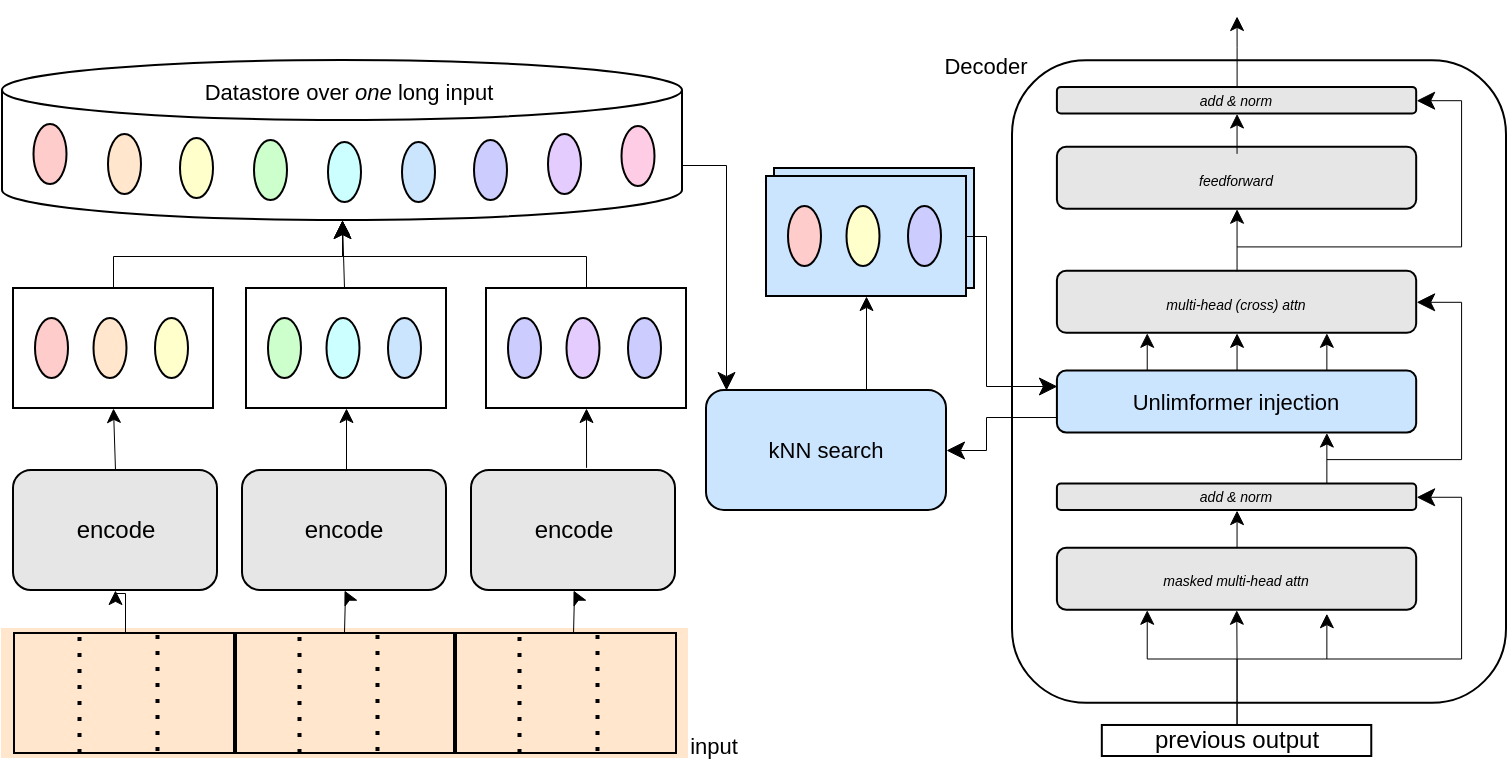 <mxfile version="20.8.9" type="device" pages="2"><diagram id="prtHgNgQTEPvFCAcTncT" name="Page-1"><mxGraphModel dx="2714" dy="1440" grid="1" gridSize="10" guides="1" tooltips="1" connect="1" arrows="1" fold="1" page="1" pageScale="1" pageWidth="900" pageHeight="1600" math="0" shadow="0"><root><mxCell id="0"/><mxCell id="1" parent="0"/><mxCell id="n38l9G54q4JjMqsqrhGY-257" value="" style="rounded=0;whiteSpace=wrap;html=1;strokeColor=none;fontSize=11;fillColor=#FFE6CC;" parent="1" vertex="1"><mxGeometry x="37.5" y="346" width="343.5" height="65" as="geometry"/></mxCell><mxCell id="n38l9G54q4JjMqsqrhGY-250" value="" style="rounded=0;whiteSpace=wrap;html=1;fontSize=11;fillColor=#CCE5FF;container=0;" parent="1" vertex="1"><mxGeometry x="424" y="116" width="100" height="60" as="geometry"/></mxCell><mxCell id="n38l9G54q4JjMqsqrhGY-175" value="" style="group;fillColor=none;container=0;" parent="1" vertex="1" connectable="0"><mxGeometry x="420" y="120" width="130" height="60" as="geometry"/></mxCell><mxCell id="n38l9G54q4JjMqsqrhGY-8" value="encode" style="rounded=1;whiteSpace=wrap;html=1;fillColor=#E6E6E6;" parent="1" vertex="1"><mxGeometry x="43.5" y="267" width="102" height="60" as="geometry"/></mxCell><mxCell id="n38l9G54q4JjMqsqrhGY-80" value="encode" style="rounded=1;whiteSpace=wrap;html=1;fillColor=#E6E6E6;" parent="1" vertex="1"><mxGeometry x="158" y="267" width="102" height="60" as="geometry"/></mxCell><mxCell id="n38l9G54q4JjMqsqrhGY-81" value="encode" style="rounded=1;whiteSpace=wrap;html=1;fillColor=#E6E6E6;" parent="1" vertex="1"><mxGeometry x="272.5" y="267" width="102" height="60" as="geometry"/></mxCell><mxCell id="n38l9G54q4JjMqsqrhGY-207" value="" style="edgeStyle=orthogonalEdgeStyle;rounded=0;orthogonalLoop=1;jettySize=auto;html=1;strokeWidth=0.5;fontSize=11;" parent="1" source="n38l9G54q4JjMqsqrhGY-83" target="n38l9G54q4JjMqsqrhGY-8" edge="1"><mxGeometry relative="1" as="geometry"/></mxCell><mxCell id="n38l9G54q4JjMqsqrhGY-90" value="" style="edgeStyle=orthogonalEdgeStyle;rounded=0;orthogonalLoop=1;jettySize=auto;html=1;strokeWidth=0.5;fontSize=11;" parent="1" target="n38l9G54q4JjMqsqrhGY-80" edge="1"><mxGeometry relative="1" as="geometry"><mxPoint x="209" y="348" as="sourcePoint"/></mxGeometry></mxCell><mxCell id="n38l9G54q4JjMqsqrhGY-91" value="" style="edgeStyle=orthogonalEdgeStyle;rounded=0;orthogonalLoop=1;jettySize=auto;html=1;strokeWidth=0.5;fontSize=11;" parent="1" target="n38l9G54q4JjMqsqrhGY-81" edge="1"><mxGeometry relative="1" as="geometry"><mxPoint x="323.524" y="348" as="sourcePoint"/></mxGeometry></mxCell><mxCell id="n38l9G54q4JjMqsqrhGY-135" value="" style="group" parent="1" vertex="1" connectable="0"><mxGeometry x="543" y="40" width="247" height="370" as="geometry"/></mxCell><mxCell id="n38l9G54q4JjMqsqrhGY-21" value="" style="rounded=1;whiteSpace=wrap;html=1;" parent="n38l9G54q4JjMqsqrhGY-135" vertex="1"><mxGeometry y="22.156" width="247" height="321.257" as="geometry"/></mxCell><mxCell id="n38l9G54q4JjMqsqrhGY-22" value="&lt;i style=&quot;font-size: 7px;&quot;&gt;&lt;font style=&quot;font-size: 7px;&quot;&gt;masked multi-head attn&lt;/font&gt;&lt;br&gt;&lt;/i&gt;" style="rounded=1;whiteSpace=wrap;html=1;fillColor=#E6E6E6;" parent="n38l9G54q4JjMqsqrhGY-135" vertex="1"><mxGeometry x="22.455" y="265.868" width="179.636" height="31.018" as="geometry"/></mxCell><mxCell id="n38l9G54q4JjMqsqrhGY-23" value="&lt;p style=&quot;line-height: 110%;&quot;&gt;&lt;i style=&quot;font-size: 7px;&quot;&gt;add &amp;amp; norm&lt;br&gt;&lt;/i&gt;&lt;/p&gt;" style="rounded=1;whiteSpace=wrap;html=1;fillColor=#E6E6E6;" parent="n38l9G54q4JjMqsqrhGY-135" vertex="1"><mxGeometry x="22.455" y="233.743" width="179.636" height="13.293" as="geometry"/></mxCell><mxCell id="n38l9G54q4JjMqsqrhGY-41" value="&lt;font style=&quot;font-size: 11px;&quot;&gt;Unlimformer injection&lt;/font&gt;" style="rounded=1;whiteSpace=wrap;html=1;fillColor=#CCE5FF;" parent="n38l9G54q4JjMqsqrhGY-135" vertex="1"><mxGeometry x="22.455" y="177.246" width="179.636" height="31.018" as="geometry"/></mxCell><mxCell id="n38l9G54q4JjMqsqrhGY-49" value="" style="endArrow=classic;html=1;rounded=0;strokeWidth=0.5;exitX=0.5;exitY=0;exitDx=0;exitDy=0;" parent="n38l9G54q4JjMqsqrhGY-135" source="n38l9G54q4JjMqsqrhGY-22" target="n38l9G54q4JjMqsqrhGY-23" edge="1"><mxGeometry width="50" height="50" relative="1" as="geometry"><mxPoint x="-11.227" y="265.868" as="sourcePoint"/><mxPoint x="44.909" y="210.479" as="targetPoint"/></mxGeometry></mxCell><mxCell id="n38l9G54q4JjMqsqrhGY-50" value="" style="endArrow=classic;html=1;rounded=0;strokeWidth=0.5;entryX=0.75;entryY=1;entryDx=0;entryDy=0;exitX=0.75;exitY=0;exitDx=0;exitDy=0;" parent="n38l9G54q4JjMqsqrhGY-135" source="n38l9G54q4JjMqsqrhGY-23" target="n38l9G54q4JjMqsqrhGY-41" edge="1"><mxGeometry width="50" height="50" relative="1" as="geometry"><mxPoint x="123.5" y="276.946" as="sourcePoint"/><mxPoint x="179.636" y="221.557" as="targetPoint"/></mxGeometry></mxCell><mxCell id="n38l9G54q4JjMqsqrhGY-55" value="previous output" style="rounded=0;whiteSpace=wrap;html=1;" parent="n38l9G54q4JjMqsqrhGY-135" vertex="1"><mxGeometry x="44.909" y="354.491" width="134.727" height="15.509" as="geometry"/></mxCell><mxCell id="n38l9G54q4JjMqsqrhGY-57" value="" style="endArrow=classic;html=1;rounded=0;strokeWidth=0.5;entryX=0.75;entryY=1.056;entryDx=0;entryDy=0;entryPerimeter=0;exitX=0.5;exitY=0;exitDx=0;exitDy=0;" parent="n38l9G54q4JjMqsqrhGY-135" source="n38l9G54q4JjMqsqrhGY-55" target="n38l9G54q4JjMqsqrhGY-22" edge="1"><mxGeometry width="50" height="50" relative="1" as="geometry"><mxPoint x="123.5" y="354.491" as="sourcePoint"/><mxPoint x="145.955" y="299.102" as="targetPoint"/><Array as="points"><mxPoint x="112.273" y="321.257"/><mxPoint x="157.182" y="321.257"/></Array></mxGeometry></mxCell><mxCell id="n38l9G54q4JjMqsqrhGY-58" value="&lt;i style=&quot;font-size: 7px;&quot;&gt;&lt;font style=&quot;font-size: 7px;&quot;&gt;multi-head (cross) attn&lt;/font&gt;&lt;br&gt;&lt;/i&gt;" style="rounded=1;whiteSpace=wrap;html=1;fillColor=#E6E6E6;" parent="n38l9G54q4JjMqsqrhGY-135" vertex="1"><mxGeometry x="22.455" y="127.395" width="179.636" height="31.018" as="geometry"/></mxCell><mxCell id="n38l9G54q4JjMqsqrhGY-60" value="&lt;i style=&quot;font-size: 7px;&quot;&gt;feedforward&lt;br&gt;&lt;/i&gt;" style="rounded=1;whiteSpace=wrap;html=1;fillColor=#E6E6E6;" parent="n38l9G54q4JjMqsqrhGY-135" vertex="1"><mxGeometry x="22.455" y="65.359" width="179.636" height="31.018" as="geometry"/></mxCell><mxCell id="n38l9G54q4JjMqsqrhGY-68" value="" style="edgeStyle=orthogonalEdgeStyle;rounded=0;orthogonalLoop=1;jettySize=auto;html=1;strokeWidth=0.5;fontSize=11;" parent="n38l9G54q4JjMqsqrhGY-135" source="n38l9G54q4JjMqsqrhGY-61" edge="1"><mxGeometry relative="1" as="geometry"><mxPoint x="112.273" as="targetPoint"/></mxGeometry></mxCell><mxCell id="n38l9G54q4JjMqsqrhGY-61" value="&lt;p style=&quot;line-height: 110%;&quot;&gt;&lt;i style=&quot;font-size: 7px;&quot;&gt;add &amp;amp; norm&lt;br&gt;&lt;/i&gt;&lt;/p&gt;" style="rounded=1;whiteSpace=wrap;html=1;fillColor=#E6E6E6;" parent="n38l9G54q4JjMqsqrhGY-135" vertex="1"><mxGeometry x="22.455" y="35.449" width="179.636" height="13.293" as="geometry"/></mxCell><mxCell id="n38l9G54q4JjMqsqrhGY-62" value="" style="endArrow=classic;html=1;rounded=0;strokeWidth=0.5;" parent="n38l9G54q4JjMqsqrhGY-135" source="n38l9G54q4JjMqsqrhGY-41" target="n38l9G54q4JjMqsqrhGY-58" edge="1"><mxGeometry width="50" height="50" relative="1" as="geometry"><mxPoint x="123.41" y="224.88" as="sourcePoint"/><mxPoint x="123.41" y="209.371" as="targetPoint"/></mxGeometry></mxCell><mxCell id="n38l9G54q4JjMqsqrhGY-65" value="" style="endArrow=classic;html=1;rounded=0;strokeWidth=0.5;" parent="n38l9G54q4JjMqsqrhGY-135" source="n38l9G54q4JjMqsqrhGY-58" target="n38l9G54q4JjMqsqrhGY-60" edge="1"><mxGeometry width="50" height="50" relative="1" as="geometry"><mxPoint x="134.727" y="282.485" as="sourcePoint"/><mxPoint x="123.5" y="165.06" as="targetPoint"/></mxGeometry></mxCell><mxCell id="n38l9G54q4JjMqsqrhGY-71" value="" style="edgeStyle=elbowEdgeStyle;elbow=horizontal;endArrow=classic;html=1;curved=0;rounded=0;endSize=8;startSize=8;strokeWidth=0.5;fontSize=11;entryX=1;entryY=0.5;entryDx=0;entryDy=0;" parent="n38l9G54q4JjMqsqrhGY-135" target="n38l9G54q4JjMqsqrhGY-61" edge="1"><mxGeometry width="50" height="50" relative="1" as="geometry"><mxPoint x="112.273" y="115.21" as="sourcePoint"/><mxPoint x="179.636" y="69.79" as="targetPoint"/><Array as="points"><mxPoint x="224.545" y="77.545"/></Array></mxGeometry></mxCell><mxCell id="n38l9G54q4JjMqsqrhGY-72" value="" style="edgeStyle=elbowEdgeStyle;elbow=horizontal;endArrow=classic;html=1;curved=0;rounded=0;endSize=8;startSize=8;strokeWidth=0.5;fontSize=11;entryX=1;entryY=0.5;entryDx=0;entryDy=0;" parent="n38l9G54q4JjMqsqrhGY-135" edge="1"><mxGeometry width="50" height="50" relative="1" as="geometry"><mxPoint x="157.182" y="221.557" as="sourcePoint"/><mxPoint x="202.091" y="142.904" as="targetPoint"/><Array as="points"><mxPoint x="224.545" y="178.353"/></Array></mxGeometry></mxCell><mxCell id="n38l9G54q4JjMqsqrhGY-73" value="" style="edgeStyle=elbowEdgeStyle;elbow=horizontal;endArrow=classic;html=1;curved=0;rounded=0;endSize=8;startSize=8;strokeWidth=0.5;fontSize=11;entryX=1;entryY=0.5;entryDx=0;entryDy=0;" parent="n38l9G54q4JjMqsqrhGY-135" edge="1"><mxGeometry width="50" height="50" relative="1" as="geometry"><mxPoint x="157.182" y="321.257" as="sourcePoint"/><mxPoint x="202.091" y="240.389" as="targetPoint"/><Array as="points"><mxPoint x="224.545" y="275.838"/></Array></mxGeometry></mxCell><mxCell id="n38l9G54q4JjMqsqrhGY-74" value="" style="endArrow=classic;html=1;rounded=0;strokeWidth=0.5;entryX=0.25;entryY=1;entryDx=0;entryDy=0;exitX=0.5;exitY=0;exitDx=0;exitDy=0;" parent="n38l9G54q4JjMqsqrhGY-135" source="n38l9G54q4JjMqsqrhGY-55" target="n38l9G54q4JjMqsqrhGY-22" edge="1"><mxGeometry width="50" height="50" relative="1" as="geometry"><mxPoint x="123.5" y="352.752" as="sourcePoint"/><mxPoint x="157.182" y="296.884" as="targetPoint"/><Array as="points"><mxPoint x="112.273" y="321.257"/><mxPoint x="67.364" y="321.257"/></Array></mxGeometry></mxCell><mxCell id="n38l9G54q4JjMqsqrhGY-75" value="" style="endArrow=classic;html=1;rounded=0;strokeWidth=0.5;" parent="n38l9G54q4JjMqsqrhGY-135" edge="1"><mxGeometry width="50" height="50" relative="1" as="geometry"><mxPoint x="112.273" y="321.257" as="sourcePoint"/><mxPoint x="112.138" y="296.886" as="targetPoint"/></mxGeometry></mxCell><mxCell id="n38l9G54q4JjMqsqrhGY-77" value="" style="endArrow=classic;html=1;rounded=0;strokeWidth=0.5;entryX=0.75;entryY=1;entryDx=0;entryDy=0;exitX=0.75;exitY=0;exitDx=0;exitDy=0;" parent="n38l9G54q4JjMqsqrhGY-135" source="n38l9G54q4JjMqsqrhGY-41" target="n38l9G54q4JjMqsqrhGY-58" edge="1"><mxGeometry width="50" height="50" relative="1" as="geometry"><mxPoint x="145.955" y="177.246" as="sourcePoint"/><mxPoint x="145.955" y="158.413" as="targetPoint"/></mxGeometry></mxCell><mxCell id="n38l9G54q4JjMqsqrhGY-33" value="" style="endArrow=classic;html=1;rounded=0;strokeWidth=0.5;exitX=0.5;exitY=0.107;exitDx=0;exitDy=0;exitPerimeter=0;entryX=0.5;entryY=1;entryDx=0;entryDy=0;" parent="n38l9G54q4JjMqsqrhGY-135" source="n38l9G54q4JjMqsqrhGY-60" target="n38l9G54q4JjMqsqrhGY-61" edge="1"><mxGeometry width="50" height="50" relative="1" as="geometry"><mxPoint x="112.273" y="122.964" as="sourcePoint"/><mxPoint x="168.409" y="67.575" as="targetPoint"/></mxGeometry></mxCell><mxCell id="n38l9G54q4JjMqsqrhGY-78" value="" style="endArrow=classic;html=1;rounded=0;strokeWidth=0.5;entryX=0.25;entryY=1;entryDx=0;entryDy=0;exitX=0.25;exitY=0;exitDx=0;exitDy=0;" parent="n38l9G54q4JjMqsqrhGY-135" source="n38l9G54q4JjMqsqrhGY-41" target="n38l9G54q4JjMqsqrhGY-58" edge="1"><mxGeometry width="50" height="50" relative="1" as="geometry"><mxPoint x="78.591" y="177.246" as="sourcePoint"/><mxPoint x="78.591" y="158.413" as="targetPoint"/></mxGeometry></mxCell><mxCell id="n38l9G54q4JjMqsqrhGY-156" value="" style="group" parent="1" vertex="1" connectable="0"><mxGeometry x="38" y="62" width="340" height="80" as="geometry"/></mxCell><mxCell id="n38l9G54q4JjMqsqrhGY-20" value="" style="shape=cylinder3;whiteSpace=wrap;html=1;boundedLbl=1;backgroundOutline=1;size=15;" parent="n38l9G54q4JjMqsqrhGY-156" vertex="1"><mxGeometry width="340" height="80" as="geometry"/></mxCell><mxCell id="n38l9G54q4JjMqsqrhGY-205" value="Datastore over &lt;i&gt;one&lt;/i&gt; long input" style="text;html=1;strokeColor=none;fillColor=none;align=center;verticalAlign=middle;whiteSpace=wrap;rounded=0;fontSize=11;" parent="n38l9G54q4JjMqsqrhGY-156" vertex="1"><mxGeometry x="93" y="1" width="161" height="30" as="geometry"/></mxCell><mxCell id="n38l9G54q4JjMqsqrhGY-110" value="" style="ellipse;whiteSpace=wrap;html=1;fontSize=11;fillColor=#FFCCCC;" parent="n38l9G54q4JjMqsqrhGY-156" vertex="1"><mxGeometry x="15.75" y="32" width="16.5" height="30" as="geometry"/></mxCell><mxCell id="n38l9G54q4JjMqsqrhGY-111" value="" style="ellipse;whiteSpace=wrap;html=1;fontSize=11;fillColor=#FFE6CC;" parent="n38l9G54q4JjMqsqrhGY-156" vertex="1"><mxGeometry x="53" y="37" width="16.5" height="30" as="geometry"/></mxCell><mxCell id="n38l9G54q4JjMqsqrhGY-112" value="" style="ellipse;whiteSpace=wrap;html=1;fontSize=11;fillColor=#FFFFCC;" parent="n38l9G54q4JjMqsqrhGY-156" vertex="1"><mxGeometry x="89" y="39" width="16.5" height="30" as="geometry"/></mxCell><mxCell id="n38l9G54q4JjMqsqrhGY-113" value="" style="ellipse;whiteSpace=wrap;html=1;fontSize=11;fillColor=#CCFFCC;" parent="n38l9G54q4JjMqsqrhGY-156" vertex="1"><mxGeometry x="126" y="40" width="16.5" height="30" as="geometry"/></mxCell><mxCell id="n38l9G54q4JjMqsqrhGY-114" value="" style="ellipse;whiteSpace=wrap;html=1;fontSize=11;fillColor=#CCFFFF;" parent="n38l9G54q4JjMqsqrhGY-156" vertex="1"><mxGeometry x="163" y="41" width="16.5" height="30" as="geometry"/></mxCell><mxCell id="n38l9G54q4JjMqsqrhGY-115" value="" style="ellipse;whiteSpace=wrap;html=1;fontSize=11;fillColor=#CCE5FF;" parent="n38l9G54q4JjMqsqrhGY-156" vertex="1"><mxGeometry x="200" y="41" width="16.5" height="30" as="geometry"/></mxCell><mxCell id="n38l9G54q4JjMqsqrhGY-116" value="" style="ellipse;whiteSpace=wrap;html=1;fontSize=11;fillColor=#CCCCFF;" parent="n38l9G54q4JjMqsqrhGY-156" vertex="1"><mxGeometry x="236" y="40" width="16.5" height="30" as="geometry"/></mxCell><mxCell id="n38l9G54q4JjMqsqrhGY-117" value="" style="ellipse;whiteSpace=wrap;html=1;fontSize=11;fillColor=#E5CCFF;" parent="n38l9G54q4JjMqsqrhGY-156" vertex="1"><mxGeometry x="273" y="37" width="16.5" height="30" as="geometry"/></mxCell><mxCell id="n38l9G54q4JjMqsqrhGY-118" value="" style="ellipse;whiteSpace=wrap;html=1;fontSize=11;fillColor=#FFCCE6;" parent="n38l9G54q4JjMqsqrhGY-156" vertex="1"><mxGeometry x="309.75" y="33" width="16.5" height="30" as="geometry"/></mxCell><mxCell id="n38l9G54q4JjMqsqrhGY-167" value="" style="edgeStyle=elbowEdgeStyle;elbow=horizontal;endArrow=classic;html=1;curved=0;rounded=0;endSize=8;startSize=8;strokeWidth=0.5;fontSize=11;entryX=1;entryY=0.5;entryDx=0;entryDy=0;exitX=0;exitY=0.75;exitDx=0;exitDy=0;" parent="1" source="n38l9G54q4JjMqsqrhGY-41" target="n38l9G54q4JjMqsqrhGY-169" edge="1"><mxGeometry width="50" height="50" relative="1" as="geometry"><mxPoint x="388" y="112" as="sourcePoint"/><mxPoint x="390" y="180" as="targetPoint"/><Array as="points"><mxPoint x="530" y="270"/><mxPoint x="580" y="260"/><mxPoint x="430" y="250"/></Array></mxGeometry></mxCell><mxCell id="n38l9G54q4JjMqsqrhGY-169" value="&lt;div&gt;kNN search&lt;/div&gt;" style="rounded=1;whiteSpace=wrap;html=1;fontSize=11;fillColor=#CCE5FF;" parent="1" vertex="1"><mxGeometry x="390" y="227" width="120" height="60" as="geometry"/></mxCell><mxCell id="n38l9G54q4JjMqsqrhGY-170" value="" style="edgeStyle=elbowEdgeStyle;elbow=horizontal;endArrow=classic;html=1;curved=0;rounded=0;endSize=8;startSize=8;strokeWidth=0.5;fontSize=11;exitX=1;exitY=0;exitDx=0;exitDy=52.5;exitPerimeter=0;" parent="1" source="n38l9G54q4JjMqsqrhGY-20" target="n38l9G54q4JjMqsqrhGY-169" edge="1"><mxGeometry width="50" height="50" relative="1" as="geometry"><mxPoint x="463" y="220" as="sourcePoint"/><mxPoint x="410" y="220" as="targetPoint"/><Array as="points"><mxPoint x="400" y="180"/><mxPoint x="410" y="170"/><mxPoint x="420" y="233"/><mxPoint x="480" y="223"/><mxPoint x="330" y="213"/></Array></mxGeometry></mxCell><mxCell id="n38l9G54q4JjMqsqrhGY-173" value="" style="edgeStyle=elbowEdgeStyle;elbow=horizontal;endArrow=classic;html=1;curved=0;rounded=0;endSize=8;startSize=8;strokeWidth=0.5;fontSize=11;entryX=0;entryY=0.25;entryDx=0;entryDy=0;exitX=1;exitY=0.5;exitDx=0;exitDy=0;" parent="1" source="n38l9G54q4JjMqsqrhGY-174" target="n38l9G54q4JjMqsqrhGY-41" edge="1"><mxGeometry width="50" height="50" relative="1" as="geometry"><mxPoint x="480" y="110" as="sourcePoint"/><mxPoint x="560" y="190" as="targetPoint"/><Array as="points"><mxPoint x="530" y="180"/></Array></mxGeometry></mxCell><mxCell id="n38l9G54q4JjMqsqrhGY-176" value="" style="edgeStyle=orthogonalEdgeStyle;rounded=0;orthogonalLoop=1;jettySize=auto;html=1;strokeWidth=0.5;fontSize=11;entryX=0.5;entryY=1;entryDx=0;entryDy=0;exitX=0.5;exitY=0;exitDx=0;exitDy=0;" parent="1" source="n38l9G54q4JjMqsqrhGY-169" target="n38l9G54q4JjMqsqrhGY-174" edge="1"><mxGeometry relative="1" as="geometry"><mxPoint x="460.0" y="287" as="sourcePoint"/><mxPoint x="459.6" y="192.04" as="targetPoint"/><Array as="points"><mxPoint x="470" y="227"/></Array></mxGeometry></mxCell><mxCell id="n38l9G54q4JjMqsqrhGY-214" value="" style="group" parent="1" vertex="1" connectable="0"><mxGeometry x="43.5" y="176" width="100" height="60" as="geometry"/></mxCell><mxCell id="n38l9G54q4JjMqsqrhGY-209" value="" style="rounded=0;whiteSpace=wrap;html=1;fontSize=11;fillColor=none;container=0;" parent="n38l9G54q4JjMqsqrhGY-214" vertex="1"><mxGeometry width="100" height="60" as="geometry"/></mxCell><mxCell id="n38l9G54q4JjMqsqrhGY-210" value="" style="group" parent="n38l9G54q4JjMqsqrhGY-214" vertex="1" connectable="0"><mxGeometry x="11" y="15" width="76.5" height="30" as="geometry"/></mxCell><mxCell id="n38l9G54q4JjMqsqrhGY-211" value="" style="ellipse;whiteSpace=wrap;html=1;fontSize=11;fillColor=#FFCCCC;" parent="n38l9G54q4JjMqsqrhGY-210" vertex="1"><mxGeometry width="16.5" height="30" as="geometry"/></mxCell><mxCell id="n38l9G54q4JjMqsqrhGY-212" value="" style="ellipse;whiteSpace=wrap;html=1;fontSize=11;fillColor=#FFE6CC;" parent="n38l9G54q4JjMqsqrhGY-210" vertex="1"><mxGeometry x="29.25" width="16.5" height="30" as="geometry"/></mxCell><mxCell id="n38l9G54q4JjMqsqrhGY-213" value="" style="ellipse;whiteSpace=wrap;html=1;fontSize=11;fillColor=#FFFFCC;" parent="n38l9G54q4JjMqsqrhGY-210" vertex="1"><mxGeometry x="60" width="16.5" height="30" as="geometry"/></mxCell><mxCell id="n38l9G54q4JjMqsqrhGY-215" value="" style="group" parent="1" vertex="1" connectable="0"><mxGeometry x="160" y="170" width="100" height="60" as="geometry"/></mxCell><mxCell id="n38l9G54q4JjMqsqrhGY-216" value="" style="rounded=0;whiteSpace=wrap;html=1;fontSize=11;fillColor=none;container=0;" parent="n38l9G54q4JjMqsqrhGY-215" vertex="1"><mxGeometry y="6" width="100" height="60" as="geometry"/></mxCell><mxCell id="n38l9G54q4JjMqsqrhGY-217" value="" style="group" parent="n38l9G54q4JjMqsqrhGY-215" vertex="1" connectable="0"><mxGeometry x="11" y="21" width="76.5" height="30" as="geometry"/></mxCell><mxCell id="n38l9G54q4JjMqsqrhGY-218" value="" style="ellipse;whiteSpace=wrap;html=1;fontSize=11;fillColor=#CCFFCC;" parent="n38l9G54q4JjMqsqrhGY-217" vertex="1"><mxGeometry width="16.5" height="30" as="geometry"/></mxCell><mxCell id="n38l9G54q4JjMqsqrhGY-219" value="" style="ellipse;whiteSpace=wrap;html=1;fontSize=11;fillColor=#CCFFFF;" parent="n38l9G54q4JjMqsqrhGY-217" vertex="1"><mxGeometry x="29.25" width="16.5" height="30" as="geometry"/></mxCell><mxCell id="n38l9G54q4JjMqsqrhGY-220" value="" style="ellipse;whiteSpace=wrap;html=1;fontSize=11;fillColor=#CCE5FF;" parent="n38l9G54q4JjMqsqrhGY-217" vertex="1"><mxGeometry x="60" width="16.5" height="30" as="geometry"/></mxCell><mxCell id="n38l9G54q4JjMqsqrhGY-221" value="" style="group" parent="1" vertex="1" connectable="0"><mxGeometry x="280" y="176" width="100" height="60" as="geometry"/></mxCell><mxCell id="n38l9G54q4JjMqsqrhGY-222" value="" style="rounded=0;whiteSpace=wrap;html=1;fontSize=11;fillColor=none;container=0;" parent="n38l9G54q4JjMqsqrhGY-221" vertex="1"><mxGeometry width="100" height="60" as="geometry"/></mxCell><mxCell id="n38l9G54q4JjMqsqrhGY-223" value="" style="group" parent="n38l9G54q4JjMqsqrhGY-221" vertex="1" connectable="0"><mxGeometry x="11" y="15" width="76.5" height="30" as="geometry"/></mxCell><mxCell id="n38l9G54q4JjMqsqrhGY-224" value="" style="ellipse;whiteSpace=wrap;html=1;fontSize=11;fillColor=#CCCCFF;" parent="n38l9G54q4JjMqsqrhGY-223" vertex="1"><mxGeometry width="16.5" height="30" as="geometry"/></mxCell><mxCell id="n38l9G54q4JjMqsqrhGY-225" value="" style="ellipse;whiteSpace=wrap;html=1;fontSize=11;fillColor=#E5CCFF;" parent="n38l9G54q4JjMqsqrhGY-223" vertex="1"><mxGeometry x="29.25" width="16.5" height="30" as="geometry"/></mxCell><mxCell id="n38l9G54q4JjMqsqrhGY-226" value="" style="ellipse;whiteSpace=wrap;html=1;fontSize=11;fillColor=#CCCCFF;" parent="n38l9G54q4JjMqsqrhGY-223" vertex="1"><mxGeometry x="60" width="16.5" height="30" as="geometry"/></mxCell><mxCell id="n38l9G54q4JjMqsqrhGY-228" value="" style="edgeStyle=elbowEdgeStyle;elbow=vertical;endArrow=classic;html=1;curved=0;rounded=0;endSize=8;startSize=8;strokeWidth=0.5;fontSize=11;exitX=0.5;exitY=0;exitDx=0;exitDy=0;" parent="1" source="n38l9G54q4JjMqsqrhGY-209" edge="1"><mxGeometry width="50" height="50" relative="1" as="geometry"><mxPoint x="158" y="192" as="sourcePoint"/><mxPoint x="208" y="142" as="targetPoint"/><Array as="points"><mxPoint x="180" y="160"/></Array></mxGeometry></mxCell><mxCell id="n38l9G54q4JjMqsqrhGY-229" value="" style="edgeStyle=elbowEdgeStyle;elbow=vertical;endArrow=classic;html=1;curved=0;rounded=0;endSize=8;startSize=8;strokeWidth=0.5;fontSize=11;exitX=0.5;exitY=0;exitDx=0;exitDy=0;entryX=0.5;entryY=1;entryDx=0;entryDy=0;entryPerimeter=0;" parent="1" source="n38l9G54q4JjMqsqrhGY-222" target="n38l9G54q4JjMqsqrhGY-20" edge="1"><mxGeometry width="50" height="50" relative="1" as="geometry"><mxPoint x="110" y="176" as="sourcePoint"/><mxPoint x="224.5" y="142" as="targetPoint"/><Array as="points"><mxPoint x="196.5" y="160"/></Array></mxGeometry></mxCell><mxCell id="n38l9G54q4JjMqsqrhGY-231" value="" style="endArrow=classic;html=1;rounded=0;strokeWidth=0.5;fontSize=11;entryX=0.5;entryY=1;entryDx=0;entryDy=0;" parent="1" target="n38l9G54q4JjMqsqrhGY-216" edge="1"><mxGeometry width="50" height="50" relative="1" as="geometry"><mxPoint x="210" y="267" as="sourcePoint"/><mxPoint x="260" y="217" as="targetPoint"/></mxGeometry></mxCell><mxCell id="n38l9G54q4JjMqsqrhGY-234" value="" style="endArrow=classic;html=1;rounded=0;strokeWidth=0.5;fontSize=11;entryX=0.5;entryY=1;entryDx=0;entryDy=0;entryPerimeter=0;exitX=0.5;exitY=0;exitDx=0;exitDy=0;" parent="1" edge="1"><mxGeometry width="50" height="50" relative="1" as="geometry"><mxPoint x="209" y="176" as="sourcePoint"/><mxPoint x="208" y="142" as="targetPoint"/></mxGeometry></mxCell><mxCell id="n38l9G54q4JjMqsqrhGY-237" value="" style="endArrow=classic;html=1;rounded=0;strokeWidth=0.5;fontSize=11;exitX=0.5;exitY=0;exitDx=0;exitDy=0;entryX=0.5;entryY=1;entryDx=0;entryDy=0;" parent="1" source="n38l9G54q4JjMqsqrhGY-8" target="n38l9G54q4JjMqsqrhGY-209" edge="1"><mxGeometry width="50" height="50" relative="1" as="geometry"><mxPoint x="510" y="220" as="sourcePoint"/><mxPoint x="560" y="170" as="targetPoint"/></mxGeometry></mxCell><mxCell id="n38l9G54q4JjMqsqrhGY-238" value="" style="endArrow=classic;html=1;rounded=0;strokeWidth=0.5;fontSize=11;entryX=0.5;entryY=1;entryDx=0;entryDy=0;exitX=0.564;exitY=-0.022;exitDx=0;exitDy=0;exitPerimeter=0;" parent="1" source="n38l9G54q4JjMqsqrhGY-81" target="n38l9G54q4JjMqsqrhGY-222" edge="1"><mxGeometry width="50" height="50" relative="1" as="geometry"><mxPoint x="330" y="260" as="sourcePoint"/><mxPoint x="220" y="246.0" as="targetPoint"/></mxGeometry></mxCell><mxCell id="n38l9G54q4JjMqsqrhGY-174" value="" style="rounded=0;whiteSpace=wrap;html=1;fontSize=11;fillColor=#CCE5FF;container=0;" parent="1" vertex="1"><mxGeometry x="420" y="120" width="100" height="60" as="geometry"/></mxCell><mxCell id="n38l9G54q4JjMqsqrhGY-208" value="" style="group" parent="1" vertex="1" connectable="0"><mxGeometry x="431" y="135" width="119" height="41" as="geometry"/></mxCell><mxCell id="n38l9G54q4JjMqsqrhGY-163" value="" style="ellipse;whiteSpace=wrap;html=1;fontSize=11;fillColor=#FFCCCC;" parent="n38l9G54q4JjMqsqrhGY-208" vertex="1"><mxGeometry width="16.5" height="30" as="geometry"/></mxCell><mxCell id="n38l9G54q4JjMqsqrhGY-164" value="" style="ellipse;whiteSpace=wrap;html=1;fontSize=11;fillColor=#FFFFCC;" parent="n38l9G54q4JjMqsqrhGY-208" vertex="1"><mxGeometry x="29.25" width="16.5" height="30" as="geometry"/></mxCell><mxCell id="n38l9G54q4JjMqsqrhGY-165" value="" style="ellipse;whiteSpace=wrap;html=1;fontSize=11;fillColor=#CCCCFF;" parent="n38l9G54q4JjMqsqrhGY-208" vertex="1"><mxGeometry x="60" width="16.5" height="30" as="geometry"/></mxCell><mxCell id="n38l9G54q4JjMqsqrhGY-256" value="input" style="text;html=1;strokeColor=none;fillColor=none;align=center;verticalAlign=middle;whiteSpace=wrap;rounded=0;fontSize=11;" parent="1" vertex="1"><mxGeometry x="364" y="390" width="60" height="30" as="geometry"/></mxCell><mxCell id="n38l9G54q4JjMqsqrhGY-241" value="&lt;div&gt;Decoder&lt;/div&gt;" style="text;html=1;strokeColor=none;fillColor=none;align=center;verticalAlign=middle;whiteSpace=wrap;rounded=0;fontSize=11;" parent="1" vertex="1"><mxGeometry x="500" y="50" width="60" height="30" as="geometry"/></mxCell><mxCell id="n38l9G54q4JjMqsqrhGY-260" value="" style="group" parent="1" vertex="1" connectable="0"><mxGeometry x="44" y="347.5" width="111" height="61" as="geometry"/></mxCell><mxCell id="n38l9G54q4JjMqsqrhGY-83" value="" style="rounded=0;whiteSpace=wrap;html=1;fillColor=none;" parent="n38l9G54q4JjMqsqrhGY-260" vertex="1"><mxGeometry y="1" width="111" height="60" as="geometry"/></mxCell><mxCell id="n38l9G54q4JjMqsqrhGY-258" value="" style="endArrow=none;dashed=1;html=1;dashPattern=1 3;strokeWidth=2;rounded=0;fontSize=11;entryX=0.25;entryY=0;entryDx=0;entryDy=0;exitX=0.25;exitY=1;exitDx=0;exitDy=0;" parent="n38l9G54q4JjMqsqrhGY-260" edge="1"><mxGeometry width="50" height="50" relative="1" as="geometry"><mxPoint x="32.75" y="61" as="sourcePoint"/><mxPoint x="32.75" y="1" as="targetPoint"/></mxGeometry></mxCell><mxCell id="n38l9G54q4JjMqsqrhGY-259" value="" style="endArrow=none;dashed=1;html=1;dashPattern=1 3;strokeWidth=2;rounded=0;fontSize=11;entryX=0.25;entryY=0;entryDx=0;entryDy=0;exitX=0.25;exitY=1;exitDx=0;exitDy=0;" parent="n38l9G54q4JjMqsqrhGY-260" edge="1"><mxGeometry width="50" height="50" relative="1" as="geometry"><mxPoint x="71.75" y="60" as="sourcePoint"/><mxPoint x="71.75" as="targetPoint"/></mxGeometry></mxCell><mxCell id="n38l9G54q4JjMqsqrhGY-261" value="" style="group" parent="1" vertex="1" connectable="0"><mxGeometry x="154" y="347.5" width="111" height="61" as="geometry"/></mxCell><mxCell id="n38l9G54q4JjMqsqrhGY-262" value="" style="rounded=0;whiteSpace=wrap;html=1;fillColor=none;" parent="n38l9G54q4JjMqsqrhGY-261" vertex="1"><mxGeometry y="1" width="111" height="60" as="geometry"/></mxCell><mxCell id="n38l9G54q4JjMqsqrhGY-263" value="" style="endArrow=none;dashed=1;html=1;dashPattern=1 3;strokeWidth=2;rounded=0;fontSize=11;entryX=0.25;entryY=0;entryDx=0;entryDy=0;exitX=0.25;exitY=1;exitDx=0;exitDy=0;" parent="n38l9G54q4JjMqsqrhGY-261" edge="1"><mxGeometry width="50" height="50" relative="1" as="geometry"><mxPoint x="32.75" y="61" as="sourcePoint"/><mxPoint x="32.75" y="1" as="targetPoint"/></mxGeometry></mxCell><mxCell id="n38l9G54q4JjMqsqrhGY-264" value="" style="endArrow=none;dashed=1;html=1;dashPattern=1 3;strokeWidth=2;rounded=0;fontSize=11;entryX=0.25;entryY=0;entryDx=0;entryDy=0;exitX=0.25;exitY=1;exitDx=0;exitDy=0;" parent="n38l9G54q4JjMqsqrhGY-261" edge="1"><mxGeometry width="50" height="50" relative="1" as="geometry"><mxPoint x="71.75" y="60" as="sourcePoint"/><mxPoint x="71.75" as="targetPoint"/></mxGeometry></mxCell><mxCell id="n38l9G54q4JjMqsqrhGY-265" value="" style="group" parent="1" vertex="1" connectable="0"><mxGeometry x="264" y="347.5" width="111" height="61" as="geometry"/></mxCell><mxCell id="n38l9G54q4JjMqsqrhGY-266" value="" style="rounded=0;whiteSpace=wrap;html=1;fillColor=none;" parent="n38l9G54q4JjMqsqrhGY-265" vertex="1"><mxGeometry y="1" width="111" height="60" as="geometry"/></mxCell><mxCell id="n38l9G54q4JjMqsqrhGY-267" value="" style="endArrow=none;dashed=1;html=1;dashPattern=1 3;strokeWidth=2;rounded=0;fontSize=11;entryX=0.25;entryY=0;entryDx=0;entryDy=0;exitX=0.25;exitY=1;exitDx=0;exitDy=0;" parent="n38l9G54q4JjMqsqrhGY-265" edge="1"><mxGeometry width="50" height="50" relative="1" as="geometry"><mxPoint x="32.75" y="61" as="sourcePoint"/><mxPoint x="32.75" y="1" as="targetPoint"/></mxGeometry></mxCell><mxCell id="n38l9G54q4JjMqsqrhGY-268" value="" style="endArrow=none;dashed=1;html=1;dashPattern=1 3;strokeWidth=2;rounded=0;fontSize=11;entryX=0.25;entryY=0;entryDx=0;entryDy=0;exitX=0.25;exitY=1;exitDx=0;exitDy=0;" parent="n38l9G54q4JjMqsqrhGY-265" edge="1"><mxGeometry width="50" height="50" relative="1" as="geometry"><mxPoint x="71.75" y="60" as="sourcePoint"/><mxPoint x="71.75" as="targetPoint"/></mxGeometry></mxCell></root></mxGraphModel></diagram><diagram name="Copy of Page-1" id="xuq5p2KkNcGC4V4w-4OU"><mxGraphModel dx="905" dy="480" grid="1" gridSize="10" guides="1" tooltips="1" connect="1" arrows="1" fold="1" page="1" pageScale="1" pageWidth="900" pageHeight="1600" math="0" shadow="0"><root><mxCell id="KnXmpwxSEbVtvJU0bn33-0"/><mxCell id="KnXmpwxSEbVtvJU0bn33-1" parent="KnXmpwxSEbVtvJU0bn33-0"/><mxCell id="VJkdCMkG1v0f-SX019Md-26" value="&lt;div&gt;Input:&lt;/div&gt;" style="text;html=1;align=center;verticalAlign=middle;whiteSpace=wrap;rounded=0;fontSize=11;fillColor=default;strokeColor=none;strokeWidth=1;" parent="KnXmpwxSEbVtvJU0bn33-1" vertex="1"><mxGeometry x="81" y="260" width="40" height="20" as="geometry"/></mxCell><mxCell id="KnXmpwxSEbVtvJU0bn33-12" value="" style="rounded=1;whiteSpace=wrap;html=1;" parent="KnXmpwxSEbVtvJU0bn33-1" vertex="1"><mxGeometry x="460" y="175" width="110" height="62" as="geometry"/></mxCell><mxCell id="KnXmpwxSEbVtvJU0bn33-4" value="" style="group;fillColor=none;container=0;" parent="KnXmpwxSEbVtvJU0bn33-1" vertex="1" connectable="0"><mxGeometry x="320" y="126" width="130" height="60" as="geometry"/></mxCell><mxCell id="VJkdCMkG1v0f-SX019Md-9" style="edgeStyle=orthogonalEdgeStyle;curved=1;rounded=0;orthogonalLoop=1;jettySize=auto;html=1;exitX=0;exitY=0.75;exitDx=0;exitDy=0;entryX=1;entryY=0.75;entryDx=0;entryDy=0;" parent="KnXmpwxSEbVtvJU0bn33-1" source="KnXmpwxSEbVtvJU0bn33-15" target="VJkdCMkG1v0f-SX019Md-6" edge="1"><mxGeometry relative="1" as="geometry"><Array as="points"><mxPoint x="370" y="209"/><mxPoint x="370" y="122"/></Array></mxGeometry></mxCell><mxCell id="VJkdCMkG1v0f-SX019Md-7" style="edgeStyle=orthogonalEdgeStyle;curved=1;rounded=0;orthogonalLoop=1;jettySize=auto;html=1;exitX=1;exitY=0.25;exitDx=0;exitDy=0;entryX=0;entryY=0.25;entryDx=0;entryDy=0;" parent="KnXmpwxSEbVtvJU0bn33-1" source="VJkdCMkG1v0f-SX019Md-6" target="KnXmpwxSEbVtvJU0bn33-15" edge="1"><mxGeometry relative="1" as="geometry"><Array as="points"><mxPoint x="400" y="108"/><mxPoint x="400" y="200"/></Array></mxGeometry></mxCell><mxCell id="VJkdCMkG1v0f-SX019Md-55" style="edgeStyle=orthogonalEdgeStyle;rounded=0;orthogonalLoop=1;jettySize=auto;html=1;exitX=0.5;exitY=0;exitDx=0;exitDy=0;fontFamily=Times New Roman;entryX=0.5;entryY=1;entryDx=0;entryDy=0;" parent="KnXmpwxSEbVtvJU0bn33-1" target="VJkdCMkG1v0f-SX019Md-13" edge="1"><mxGeometry relative="1" as="geometry"><mxPoint x="220" y="180" as="targetPoint"/><mxPoint x="220" y="216" as="sourcePoint"/></mxGeometry></mxCell><mxCell id="VJkdCMkG1v0f-SX019Md-6" value="Datastore of one long&lt;i&gt;&amp;nbsp;&lt;/i&gt;input" style="rounded=1;whiteSpace=wrap;html=1;fontSize=11;fillColor=#e1d5e7;strokeColor=#9673a6;" parent="KnXmpwxSEbVtvJU0bn33-1" vertex="1"><mxGeometry x="130" y="100" width="180" height="30" as="geometry"/></mxCell><mxCell id="VJkdCMkG1v0f-SX019Md-8" value="&lt;div&gt;Retrieved&amp;nbsp;&lt;/div&gt;&lt;div&gt;hidden states&lt;/div&gt;" style="rounded=0;whiteSpace=wrap;html=1;fontSize=11;fillColor=#d5e8d4;strokeColor=#82b366;" parent="KnXmpwxSEbVtvJU0bn33-1" vertex="1"><mxGeometry x="380" y="109" width="90" height="31" as="geometry"/></mxCell><mxCell id="KnXmpwxSEbVtvJU0bn33-47" value="&lt;div&gt;query&lt;/div&gt;" style="rounded=0;whiteSpace=wrap;html=1;fontSize=11;fillColor=#d5e8d4;strokeColor=#82b366;" parent="KnXmpwxSEbVtvJU0bn33-1" vertex="1"><mxGeometry x="350" y="181" width="50" height="24" as="geometry"/></mxCell><mxCell id="VJkdCMkG1v0f-SX019Md-10" value="&lt;div&gt;&lt;i&gt;&lt;font face=&quot;Times New Roman&quot;&gt;k&lt;/font&gt;&lt;/i&gt;NN Search&lt;/div&gt;" style="text;html=1;align=center;verticalAlign=middle;whiteSpace=wrap;rounded=0;fontSize=11;fillColor=none;strokeColor=none;strokeWidth=1;shadow=0;" parent="KnXmpwxSEbVtvJU0bn33-1" vertex="1"><mxGeometry x="299" y="148" width="75" height="20" as="geometry"/></mxCell><mxCell id="VJkdCMkG1v0f-SX019Md-15" style="edgeStyle=orthogonalEdgeStyle;curved=1;rounded=0;orthogonalLoop=1;jettySize=auto;html=1;entryX=0.5;entryY=1;entryDx=0;entryDy=0;fontFamily=Times New Roman;" parent="KnXmpwxSEbVtvJU0bn33-1" source="VJkdCMkG1v0f-SX019Md-13" target="VJkdCMkG1v0f-SX019Md-6" edge="1"><mxGeometry relative="1" as="geometry"/></mxCell><mxCell id="VJkdCMkG1v0f-SX019Md-13" value="Encoder" style="rounded=1;whiteSpace=wrap;html=1;" parent="KnXmpwxSEbVtvJU0bn33-1" vertex="1"><mxGeometry x="185" y="143.65" width="70" height="27.35" as="geometry"/></mxCell><mxCell id="VJkdCMkG1v0f-SX019Md-18" value="" style="shape=table;startSize=0;container=1;collapsible=0;childLayout=tableLayout;strokeColor=#d6b656;strokeWidth=1;fontFamily=Times New Roman;fillColor=#fff2cc;" parent="KnXmpwxSEbVtvJU0bn33-1" vertex="1"><mxGeometry x="120" y="260" width="200" height="20" as="geometry"/></mxCell><mxCell id="VJkdCMkG1v0f-SX019Md-19" value="" style="shape=tableRow;horizontal=0;startSize=0;swimlaneHead=0;swimlaneBody=0;top=0;left=0;bottom=0;right=0;collapsible=0;dropTarget=0;fillColor=none;points=[[0,0.5],[1,0.5]];portConstraint=eastwest;strokeColor=default;strokeWidth=1;fontFamily=Times New Roman;" parent="VJkdCMkG1v0f-SX019Md-18" vertex="1"><mxGeometry width="200" height="20" as="geometry"/></mxCell><mxCell id="VJkdCMkG1v0f-SX019Md-20" value="a" style="shape=partialRectangle;html=1;whiteSpace=wrap;connectable=0;overflow=hidden;fillColor=none;top=0;left=0;bottom=0;right=0;pointerEvents=1;strokeColor=default;strokeWidth=1;fontFamily=Times New Roman;" parent="VJkdCMkG1v0f-SX019Md-19" vertex="1"><mxGeometry width="33" height="20" as="geometry"><mxRectangle width="33" height="20" as="alternateBounds"/></mxGeometry></mxCell><mxCell id="VJkdCMkG1v0f-SX019Md-21" value="b" style="shape=partialRectangle;html=1;whiteSpace=wrap;connectable=0;overflow=hidden;fillColor=none;top=0;left=0;bottom=0;right=0;pointerEvents=1;strokeColor=default;strokeWidth=1;fontFamily=Times New Roman;" parent="VJkdCMkG1v0f-SX019Md-19" vertex="1"><mxGeometry x="33" width="34" height="20" as="geometry"><mxRectangle width="34" height="20" as="alternateBounds"/></mxGeometry></mxCell><mxCell id="VJkdCMkG1v0f-SX019Md-22" value="c" style="shape=partialRectangle;html=1;whiteSpace=wrap;connectable=0;overflow=hidden;fillColor=none;top=0;left=0;bottom=0;right=0;pointerEvents=1;strokeColor=default;strokeWidth=1;fontFamily=Times New Roman;" parent="VJkdCMkG1v0f-SX019Md-19" vertex="1"><mxGeometry x="67" width="33" height="20" as="geometry"><mxRectangle width="33" height="20" as="alternateBounds"/></mxGeometry></mxCell><mxCell id="VJkdCMkG1v0f-SX019Md-23" value="d" style="shape=partialRectangle;html=1;whiteSpace=wrap;connectable=0;overflow=hidden;fillColor=none;top=0;left=0;bottom=0;right=0;pointerEvents=1;strokeColor=default;strokeWidth=1;fontFamily=Times New Roman;" parent="VJkdCMkG1v0f-SX019Md-19" vertex="1"><mxGeometry x="100" width="33" height="20" as="geometry"><mxRectangle width="33" height="20" as="alternateBounds"/></mxGeometry></mxCell><mxCell id="VJkdCMkG1v0f-SX019Md-24" value="e" style="shape=partialRectangle;html=1;whiteSpace=wrap;connectable=0;overflow=hidden;fillColor=none;top=0;left=0;bottom=0;right=0;pointerEvents=1;strokeColor=default;strokeWidth=1;fontFamily=Times New Roman;" parent="VJkdCMkG1v0f-SX019Md-19" vertex="1"><mxGeometry x="133" width="34" height="20" as="geometry"><mxRectangle width="34" height="20" as="alternateBounds"/></mxGeometry></mxCell><mxCell id="VJkdCMkG1v0f-SX019Md-25" value="f" style="shape=partialRectangle;html=1;whiteSpace=wrap;connectable=0;overflow=hidden;fillColor=none;top=0;left=0;bottom=0;right=0;pointerEvents=1;strokeColor=default;strokeWidth=1;fontFamily=Times New Roman;" parent="VJkdCMkG1v0f-SX019Md-19" vertex="1"><mxGeometry x="167" width="33" height="20" as="geometry"><mxRectangle width="33" height="20" as="alternateBounds"/></mxGeometry></mxCell><mxCell id="VJkdCMkG1v0f-SX019Md-35" value="" style="shape=table;startSize=0;container=1;collapsible=0;childLayout=tableLayout;strokeColor=#d6b656;strokeWidth=1;fontFamily=Times New Roman;fillColor=#fff2cc;" parent="KnXmpwxSEbVtvJU0bn33-1" vertex="1"><mxGeometry x="120" y="205" width="50" height="20" as="geometry"/></mxCell><mxCell id="VJkdCMkG1v0f-SX019Md-36" value="" style="shape=tableRow;horizontal=0;startSize=0;swimlaneHead=0;swimlaneBody=0;top=0;left=0;bottom=0;right=0;collapsible=0;dropTarget=0;fillColor=none;points=[[0,0.5],[1,0.5]];portConstraint=eastwest;strokeColor=default;strokeWidth=1;fontFamily=Times New Roman;" parent="VJkdCMkG1v0f-SX019Md-35" vertex="1"><mxGeometry width="50" height="20" as="geometry"/></mxCell><mxCell id="VJkdCMkG1v0f-SX019Md-37" value="a" style="shape=partialRectangle;html=1;whiteSpace=wrap;connectable=0;overflow=hidden;fillColor=none;top=0;left=0;bottom=0;right=0;pointerEvents=1;strokeColor=default;strokeWidth=1;fontFamily=Times New Roman;" parent="VJkdCMkG1v0f-SX019Md-36" vertex="1"><mxGeometry width="25" height="20" as="geometry"><mxRectangle width="25" height="20" as="alternateBounds"/></mxGeometry></mxCell><mxCell id="VJkdCMkG1v0f-SX019Md-38" value="b" style="shape=partialRectangle;html=1;whiteSpace=wrap;connectable=0;overflow=hidden;fillColor=none;top=0;left=0;bottom=0;right=0;pointerEvents=1;strokeColor=default;strokeWidth=1;fontFamily=Times New Roman;" parent="VJkdCMkG1v0f-SX019Md-36" vertex="1"><mxGeometry x="25" width="25" height="20" as="geometry"><mxRectangle width="25" height="20" as="alternateBounds"/></mxGeometry></mxCell><mxCell id="VJkdCMkG1v0f-SX019Md-43" value="" style="shape=table;startSize=0;container=1;collapsible=0;childLayout=tableLayout;strokeColor=#d6b656;strokeWidth=1;fontFamily=Times New Roman;fillColor=#fff2cc;" parent="KnXmpwxSEbVtvJU0bn33-1" vertex="1"><mxGeometry x="195" y="205" width="50" height="20" as="geometry"/></mxCell><mxCell id="VJkdCMkG1v0f-SX019Md-44" value="" style="shape=tableRow;horizontal=0;startSize=0;swimlaneHead=0;swimlaneBody=0;top=0;left=0;bottom=0;right=0;collapsible=0;dropTarget=0;fillColor=none;points=[[0,0.5],[1,0.5]];portConstraint=eastwest;strokeColor=default;strokeWidth=1;fontFamily=Times New Roman;" parent="VJkdCMkG1v0f-SX019Md-43" vertex="1"><mxGeometry width="50" height="20" as="geometry"/></mxCell><mxCell id="VJkdCMkG1v0f-SX019Md-45" value="c" style="shape=partialRectangle;html=1;whiteSpace=wrap;connectable=0;overflow=hidden;fillColor=none;top=0;left=0;bottom=0;right=0;pointerEvents=1;strokeColor=default;strokeWidth=1;fontFamily=Times New Roman;" parent="VJkdCMkG1v0f-SX019Md-44" vertex="1"><mxGeometry width="25" height="20" as="geometry"><mxRectangle width="25" height="20" as="alternateBounds"/></mxGeometry></mxCell><mxCell id="VJkdCMkG1v0f-SX019Md-46" value="d" style="shape=partialRectangle;html=1;whiteSpace=wrap;connectable=0;overflow=hidden;fillColor=none;top=0;left=0;bottom=0;right=0;pointerEvents=1;strokeColor=default;strokeWidth=1;fontFamily=Times New Roman;" parent="VJkdCMkG1v0f-SX019Md-44" vertex="1"><mxGeometry x="25" width="25" height="20" as="geometry"><mxRectangle width="25" height="20" as="alternateBounds"/></mxGeometry></mxCell><mxCell id="VJkdCMkG1v0f-SX019Md-47" value="" style="shape=table;startSize=0;container=1;collapsible=0;childLayout=tableLayout;strokeColor=#d6b656;strokeWidth=1;fontFamily=Times New Roman;fillColor=#fff2cc;" parent="KnXmpwxSEbVtvJU0bn33-1" vertex="1"><mxGeometry x="270" y="205" width="50" height="20" as="geometry"/></mxCell><mxCell id="VJkdCMkG1v0f-SX019Md-48" value="" style="shape=tableRow;horizontal=0;startSize=0;swimlaneHead=0;swimlaneBody=0;top=0;left=0;bottom=0;right=0;collapsible=0;dropTarget=0;fillColor=none;points=[[0,0.5],[1,0.5]];portConstraint=eastwest;strokeColor=default;strokeWidth=1;fontFamily=Times New Roman;" parent="VJkdCMkG1v0f-SX019Md-47" vertex="1"><mxGeometry width="50" height="20" as="geometry"/></mxCell><mxCell id="VJkdCMkG1v0f-SX019Md-49" value="e" style="shape=partialRectangle;html=1;whiteSpace=wrap;connectable=0;overflow=hidden;fillColor=none;top=0;left=0;bottom=0;right=0;pointerEvents=1;strokeColor=default;strokeWidth=1;fontFamily=Times New Roman;" parent="VJkdCMkG1v0f-SX019Md-48" vertex="1"><mxGeometry width="25" height="20" as="geometry"><mxRectangle width="25" height="20" as="alternateBounds"/></mxGeometry></mxCell><mxCell id="VJkdCMkG1v0f-SX019Md-50" value="f" style="shape=partialRectangle;html=1;whiteSpace=wrap;connectable=0;overflow=hidden;fillColor=none;top=0;left=0;bottom=0;right=0;pointerEvents=1;strokeColor=default;strokeWidth=1;fontFamily=Times New Roman;" parent="VJkdCMkG1v0f-SX019Md-48" vertex="1"><mxGeometry x="25" width="25" height="20" as="geometry"><mxRectangle width="25" height="20" as="alternateBounds"/></mxGeometry></mxCell><mxCell id="VJkdCMkG1v0f-SX019Md-51" style="edgeStyle=orthogonalEdgeStyle;curved=1;rounded=0;orthogonalLoop=1;jettySize=auto;html=1;entryX=0.25;entryY=1;entryDx=0;entryDy=0;fontFamily=Times New Roman;exitX=0.5;exitY=0;exitDx=0;exitDy=0;" parent="KnXmpwxSEbVtvJU0bn33-1" source="VJkdCMkG1v0f-SX019Md-35" target="VJkdCMkG1v0f-SX019Md-13" edge="1"><mxGeometry relative="1" as="geometry"><mxPoint x="230.034" y="162.65" as="sourcePoint"/><mxPoint x="230" y="140" as="targetPoint"/><Array as="points"><mxPoint x="145" y="200"/><mxPoint x="203" y="200"/></Array></mxGeometry></mxCell><mxCell id="VJkdCMkG1v0f-SX019Md-53" style="edgeStyle=orthogonalEdgeStyle;curved=1;rounded=0;orthogonalLoop=1;jettySize=auto;html=1;entryX=0.75;entryY=1;entryDx=0;entryDy=0;fontFamily=Times New Roman;" parent="KnXmpwxSEbVtvJU0bn33-1" source="VJkdCMkG1v0f-SX019Md-48" target="VJkdCMkG1v0f-SX019Md-13" edge="1"><mxGeometry relative="1" as="geometry"><mxPoint x="264.97" y="212.6" as="sourcePoint"/><mxPoint x="339.97" y="176.6" as="targetPoint"/><Array as="points"><mxPoint x="295" y="200"/><mxPoint x="238" y="200"/></Array></mxGeometry></mxCell><mxCell id="VJkdCMkG1v0f-SX019Md-17" value="&lt;div&gt;Encode chunks&lt;/div&gt;" style="text;html=1;align=center;verticalAlign=middle;whiteSpace=wrap;rounded=0;fontSize=11;fillColor=none;strokeColor=none;strokeWidth=1;" parent="KnXmpwxSEbVtvJU0bn33-1" vertex="1"><mxGeometry x="88" y="181" width="80" height="20" as="geometry"/></mxCell><mxCell id="VJkdCMkG1v0f-SX019Md-56" style="edgeStyle=orthogonalEdgeStyle;rounded=0;orthogonalLoop=1;jettySize=auto;html=1;exitX=0.5;exitY=0;exitDx=0;exitDy=0;fontFamily=Times New Roman;dashed=1;dashPattern=1 1;" parent="KnXmpwxSEbVtvJU0bn33-1" edge="1"><mxGeometry relative="1" as="geometry"><mxPoint x="220" y="230" as="targetPoint"/><mxPoint x="220" y="251" as="sourcePoint"/><Array as="points"/></mxGeometry></mxCell><mxCell id="VJkdCMkG1v0f-SX019Md-60" value="" style="shape=curlyBracket;whiteSpace=wrap;html=1;rounded=1;labelPosition=left;verticalLabelPosition=middle;align=right;verticalAlign=middle;strokeColor=default;strokeWidth=1;fontFamily=Times New Roman;fontSize=58;fillColor=default;rotation=90;" parent="KnXmpwxSEbVtvJU0bn33-1" vertex="1"><mxGeometry x="281.5" y="222.5" width="10" height="66" as="geometry"/></mxCell><mxCell id="VJkdCMkG1v0f-SX019Md-61" value="" style="shape=curlyBracket;whiteSpace=wrap;html=1;rounded=1;labelPosition=left;verticalLabelPosition=middle;align=right;verticalAlign=middle;strokeColor=default;strokeWidth=1;fontFamily=Times New Roman;fontSize=58;fillColor=default;rotation=90;" parent="KnXmpwxSEbVtvJU0bn33-1" vertex="1"><mxGeometry x="215" y="222.5" width="10" height="66" as="geometry"/></mxCell><mxCell id="VJkdCMkG1v0f-SX019Md-65" style="edgeStyle=none;rounded=0;orthogonalLoop=1;jettySize=auto;html=1;exitX=0.1;exitY=0.5;exitDx=0;exitDy=0;exitPerimeter=0;dashed=1;dashPattern=1 1;fontFamily=Times New Roman;fontSize=58;" parent="KnXmpwxSEbVtvJU0bn33-1" source="VJkdCMkG1v0f-SX019Md-62" edge="1"><mxGeometry relative="1" as="geometry"><mxPoint x="145" y="230" as="targetPoint"/></mxGeometry></mxCell><mxCell id="VJkdCMkG1v0f-SX019Md-62" value="" style="shape=curlyBracket;whiteSpace=wrap;html=1;rounded=1;labelPosition=left;verticalLabelPosition=middle;align=right;verticalAlign=middle;strokeColor=default;strokeWidth=1;fontFamily=Times New Roman;fontSize=58;fillColor=default;rotation=90;" parent="KnXmpwxSEbVtvJU0bn33-1" vertex="1"><mxGeometry x="149" y="222.5" width="10" height="66" as="geometry"/></mxCell><mxCell id="VJkdCMkG1v0f-SX019Md-67" style="edgeStyle=none;rounded=0;orthogonalLoop=1;jettySize=auto;html=1;exitX=0.1;exitY=0.5;exitDx=0;exitDy=0;exitPerimeter=0;dashed=1;dashPattern=1 1;fontFamily=Times New Roman;fontSize=58;" parent="KnXmpwxSEbVtvJU0bn33-1" edge="1"><mxGeometry relative="1" as="geometry"><mxPoint x="287" y="251" as="sourcePoint"/><mxPoint x="296" y="230" as="targetPoint"/></mxGeometry></mxCell><mxCell id="VJkdCMkG1v0f-SX019Md-70" value="" style="endArrow=classic;html=1;rounded=0;strokeWidth=0.5;" parent="KnXmpwxSEbVtvJU0bn33-1" target="KnXmpwxSEbVtvJU0bn33-15" edge="1"><mxGeometry width="50" height="50" relative="1" as="geometry"><mxPoint x="516" y="260" as="sourcePoint"/><mxPoint x="534.874" y="213.2" as="targetPoint"/></mxGeometry></mxCell><mxCell id="VJkdCMkG1v0f-SX019Md-71" value="" style="endArrow=classic;html=1;rounded=0;strokeWidth=0.5;" parent="KnXmpwxSEbVtvJU0bn33-1" edge="1"><mxGeometry width="50" height="50" relative="1" as="geometry"><mxPoint x="516.194" y="199.6" as="sourcePoint"/><mxPoint x="516" y="144" as="targetPoint"/></mxGeometry></mxCell><mxCell id="KnXmpwxSEbVtvJU0bn33-15" value="&lt;font style=&quot;font-size: 11px;&quot;&gt;Cross attention&lt;/font&gt;" style="rounded=1;whiteSpace=wrap;html=1;fillColor=#CCE5FF;" parent="KnXmpwxSEbVtvJU0bn33-1" vertex="1"><mxGeometry x="472.45" y="195.6" width="87.55" height="17.6" as="geometry"/></mxCell><mxCell id="KnXmpwxSEbVtvJU0bn33-81" value="&lt;div&gt;Decoder Layer&lt;/div&gt;" style="text;html=1;align=center;verticalAlign=middle;whiteSpace=wrap;rounded=0;fontSize=11;fillColor=default;strokeColor=default;strokeWidth=1;" parent="KnXmpwxSEbVtvJU0bn33-1" vertex="1"><mxGeometry x="451" y="159" width="80" height="20" as="geometry"/></mxCell><mxCell id="9CI_SoT3x-FZ2qY0rck0-0" style="edgeStyle=orthogonalEdgeStyle;curved=1;rounded=0;orthogonalLoop=1;jettySize=auto;html=1;entryX=0.5;entryY=1;entryDx=0;entryDy=0;fontFamily=Times New Roman;" edge="1" parent="KnXmpwxSEbVtvJU0bn33-1"><mxGeometry relative="1" as="geometry"><mxPoint x="235" y="143.65" as="sourcePoint"/><mxPoint x="235" y="130" as="targetPoint"/></mxGeometry></mxCell><mxCell id="9CI_SoT3x-FZ2qY0rck0-1" style="edgeStyle=orthogonalEdgeStyle;curved=1;rounded=0;orthogonalLoop=1;jettySize=auto;html=1;entryX=0.5;entryY=1;entryDx=0;entryDy=0;fontFamily=Times New Roman;" edge="1" parent="KnXmpwxSEbVtvJU0bn33-1"><mxGeometry relative="1" as="geometry"><mxPoint x="202" y="143.65" as="sourcePoint"/><mxPoint x="202" y="130" as="targetPoint"/></mxGeometry></mxCell></root></mxGraphModel></diagram></mxfile>